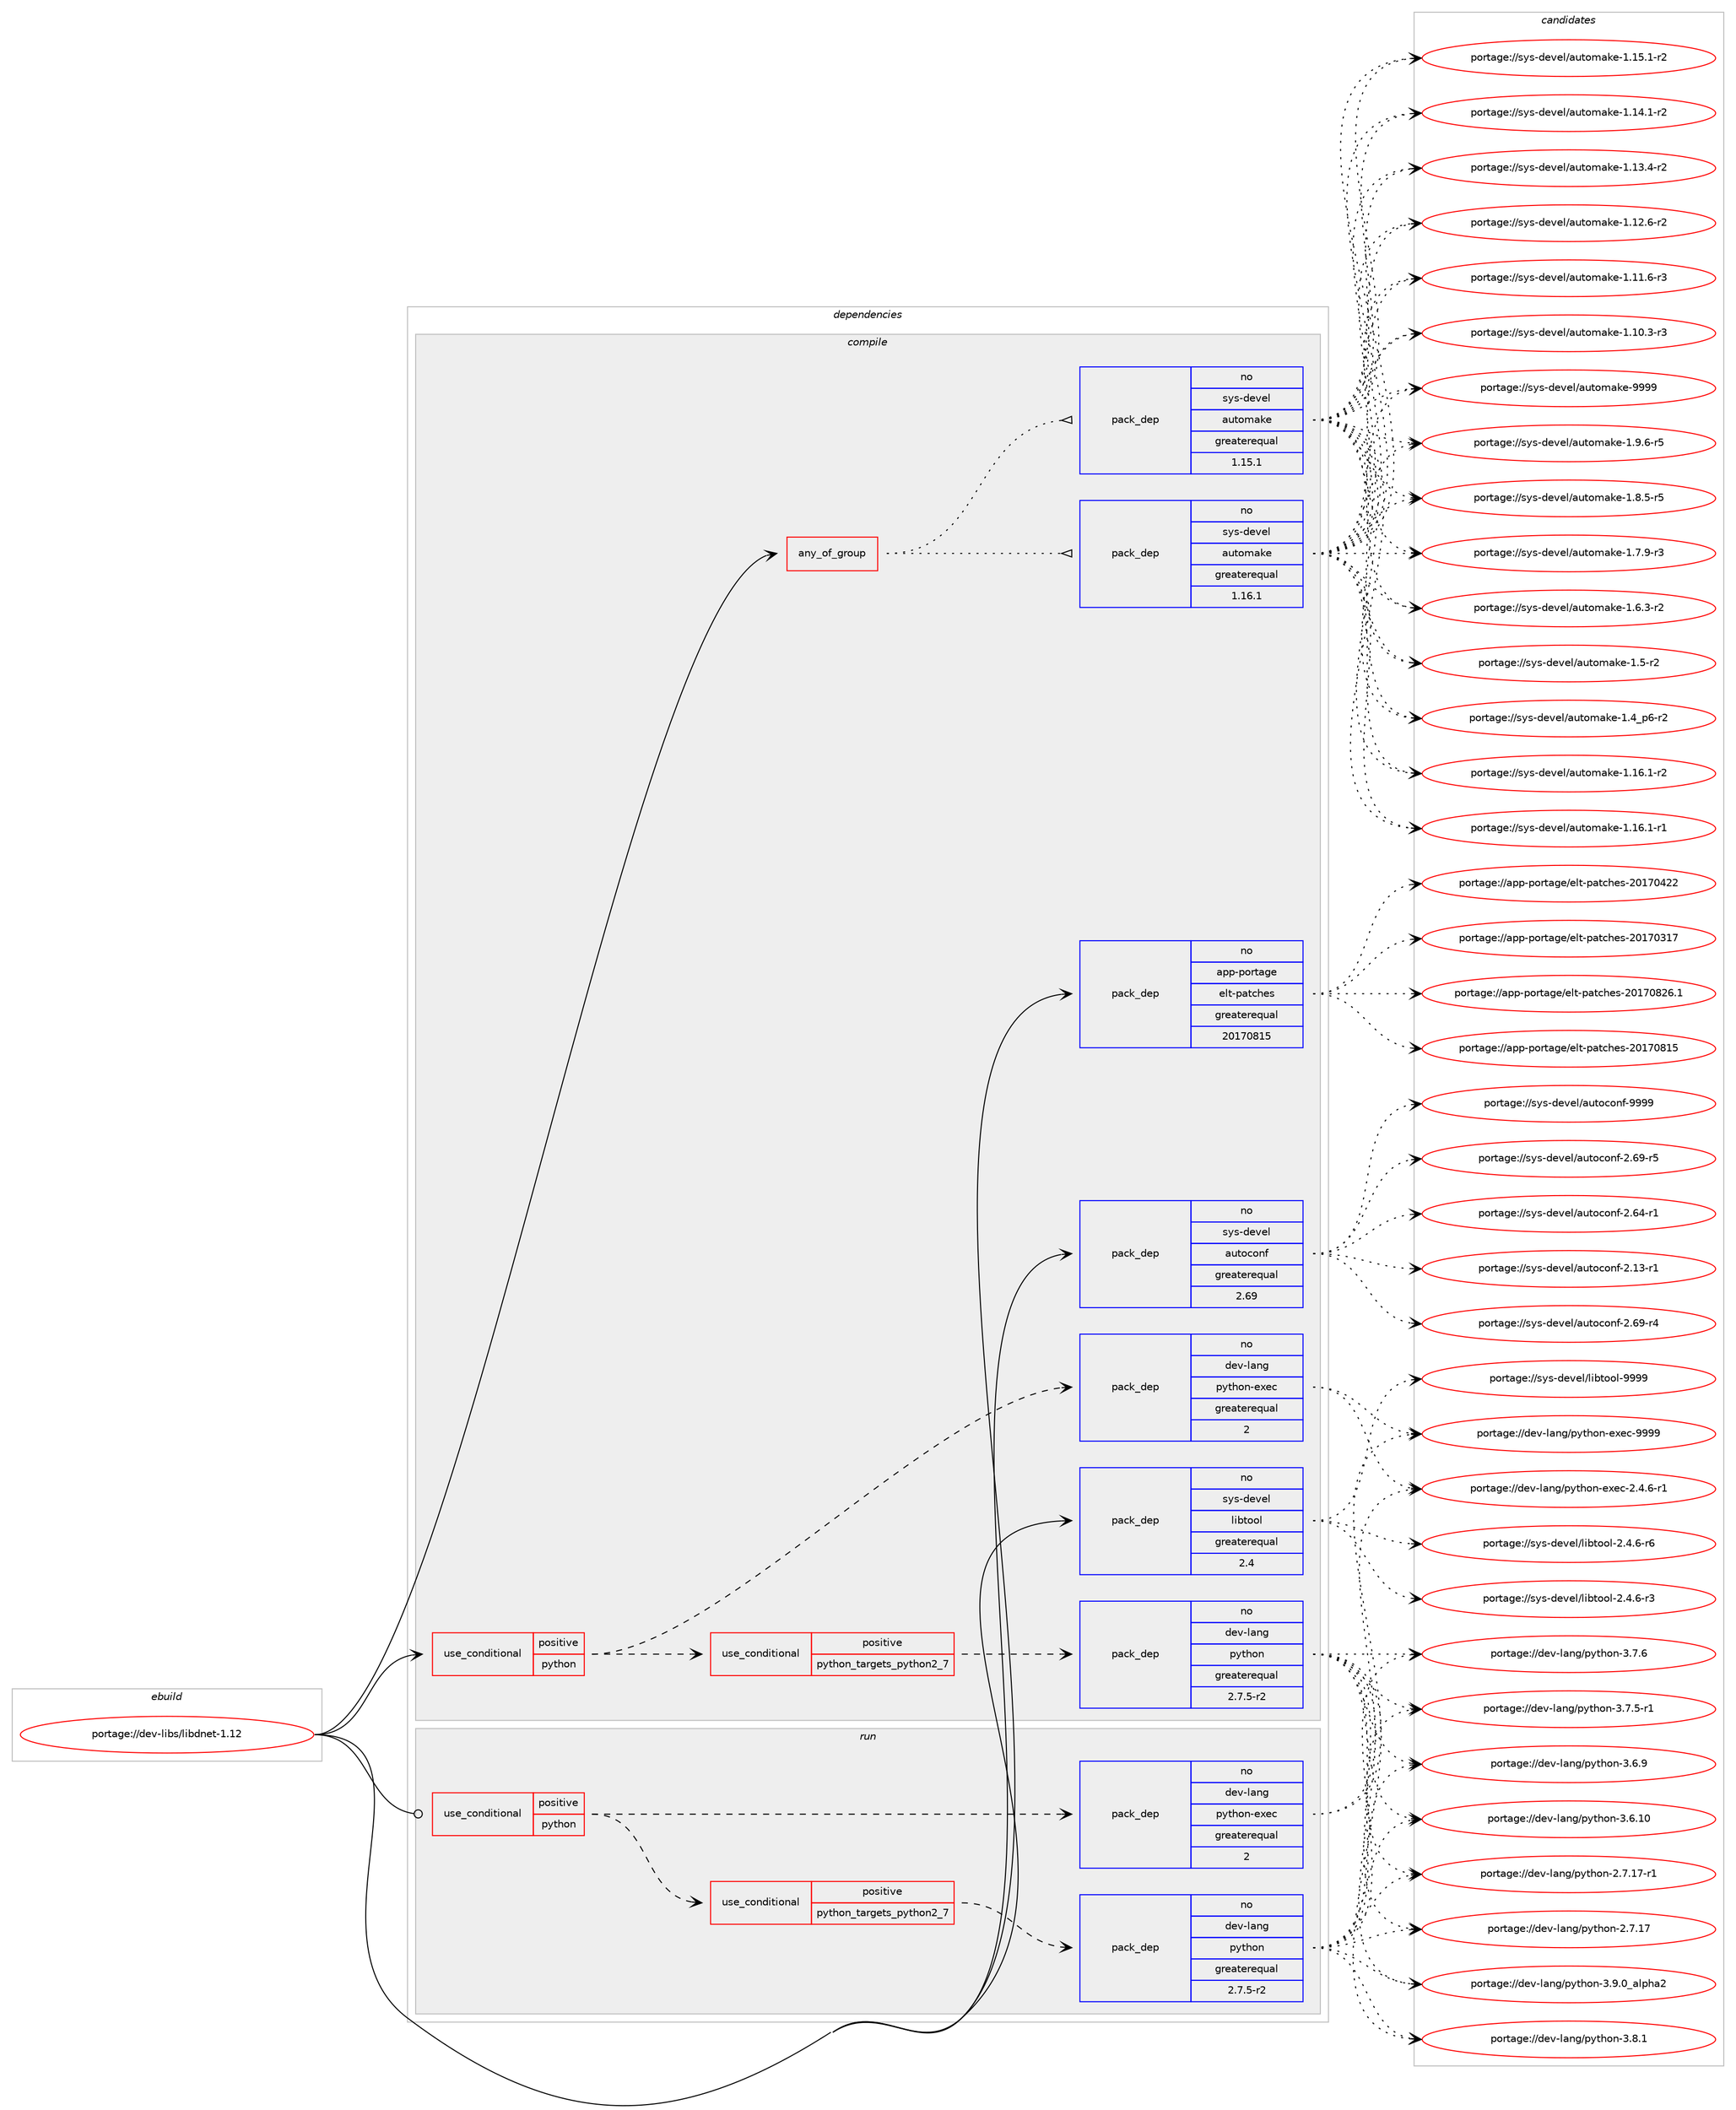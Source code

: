digraph prolog {

# *************
# Graph options
# *************

newrank=true;
concentrate=true;
compound=true;
graph [rankdir=LR,fontname=Helvetica,fontsize=10,ranksep=1.5];#, ranksep=2.5, nodesep=0.2];
edge  [arrowhead=vee];
node  [fontname=Helvetica,fontsize=10];

# **********
# The ebuild
# **********

subgraph cluster_leftcol {
color=gray;
label=<<i>ebuild</i>>;
id [label="portage://dev-libs/libdnet-1.12", color=red, width=4, href="../dev-libs/libdnet-1.12.svg"];
}

# ****************
# The dependencies
# ****************

subgraph cluster_midcol {
color=gray;
label=<<i>dependencies</i>>;
subgraph cluster_compile {
fillcolor="#eeeeee";
style=filled;
label=<<i>compile</i>>;
subgraph any5049 {
dependency512918 [label=<<TABLE BORDER="0" CELLBORDER="1" CELLSPACING="0" CELLPADDING="4"><TR><TD CELLPADDING="10">any_of_group</TD></TR></TABLE>>, shape=none, color=red];subgraph pack382194 {
dependency512919 [label=<<TABLE BORDER="0" CELLBORDER="1" CELLSPACING="0" CELLPADDING="4" WIDTH="220"><TR><TD ROWSPAN="6" CELLPADDING="30">pack_dep</TD></TR><TR><TD WIDTH="110">no</TD></TR><TR><TD>sys-devel</TD></TR><TR><TD>automake</TD></TR><TR><TD>greaterequal</TD></TR><TR><TD>1.16.1</TD></TR></TABLE>>, shape=none, color=blue];
}
dependency512918:e -> dependency512919:w [weight=20,style="dotted",arrowhead="oinv"];
subgraph pack382195 {
dependency512920 [label=<<TABLE BORDER="0" CELLBORDER="1" CELLSPACING="0" CELLPADDING="4" WIDTH="220"><TR><TD ROWSPAN="6" CELLPADDING="30">pack_dep</TD></TR><TR><TD WIDTH="110">no</TD></TR><TR><TD>sys-devel</TD></TR><TR><TD>automake</TD></TR><TR><TD>greaterequal</TD></TR><TR><TD>1.15.1</TD></TR></TABLE>>, shape=none, color=blue];
}
dependency512918:e -> dependency512920:w [weight=20,style="dotted",arrowhead="oinv"];
}
id:e -> dependency512918:w [weight=20,style="solid",arrowhead="vee"];
subgraph cond125440 {
dependency512921 [label=<<TABLE BORDER="0" CELLBORDER="1" CELLSPACING="0" CELLPADDING="4"><TR><TD ROWSPAN="3" CELLPADDING="10">use_conditional</TD></TR><TR><TD>positive</TD></TR><TR><TD>python</TD></TR></TABLE>>, shape=none, color=red];
subgraph cond125441 {
dependency512922 [label=<<TABLE BORDER="0" CELLBORDER="1" CELLSPACING="0" CELLPADDING="4"><TR><TD ROWSPAN="3" CELLPADDING="10">use_conditional</TD></TR><TR><TD>positive</TD></TR><TR><TD>python_targets_python2_7</TD></TR></TABLE>>, shape=none, color=red];
subgraph pack382196 {
dependency512923 [label=<<TABLE BORDER="0" CELLBORDER="1" CELLSPACING="0" CELLPADDING="4" WIDTH="220"><TR><TD ROWSPAN="6" CELLPADDING="30">pack_dep</TD></TR><TR><TD WIDTH="110">no</TD></TR><TR><TD>dev-lang</TD></TR><TR><TD>python</TD></TR><TR><TD>greaterequal</TD></TR><TR><TD>2.7.5-r2</TD></TR></TABLE>>, shape=none, color=blue];
}
dependency512922:e -> dependency512923:w [weight=20,style="dashed",arrowhead="vee"];
}
dependency512921:e -> dependency512922:w [weight=20,style="dashed",arrowhead="vee"];
subgraph pack382197 {
dependency512924 [label=<<TABLE BORDER="0" CELLBORDER="1" CELLSPACING="0" CELLPADDING="4" WIDTH="220"><TR><TD ROWSPAN="6" CELLPADDING="30">pack_dep</TD></TR><TR><TD WIDTH="110">no</TD></TR><TR><TD>dev-lang</TD></TR><TR><TD>python-exec</TD></TR><TR><TD>greaterequal</TD></TR><TR><TD>2</TD></TR></TABLE>>, shape=none, color=blue];
}
dependency512921:e -> dependency512924:w [weight=20,style="dashed",arrowhead="vee"];
}
id:e -> dependency512921:w [weight=20,style="solid",arrowhead="vee"];
subgraph pack382198 {
dependency512925 [label=<<TABLE BORDER="0" CELLBORDER="1" CELLSPACING="0" CELLPADDING="4" WIDTH="220"><TR><TD ROWSPAN="6" CELLPADDING="30">pack_dep</TD></TR><TR><TD WIDTH="110">no</TD></TR><TR><TD>app-portage</TD></TR><TR><TD>elt-patches</TD></TR><TR><TD>greaterequal</TD></TR><TR><TD>20170815</TD></TR></TABLE>>, shape=none, color=blue];
}
id:e -> dependency512925:w [weight=20,style="solid",arrowhead="vee"];
subgraph pack382199 {
dependency512926 [label=<<TABLE BORDER="0" CELLBORDER="1" CELLSPACING="0" CELLPADDING="4" WIDTH="220"><TR><TD ROWSPAN="6" CELLPADDING="30">pack_dep</TD></TR><TR><TD WIDTH="110">no</TD></TR><TR><TD>sys-devel</TD></TR><TR><TD>autoconf</TD></TR><TR><TD>greaterequal</TD></TR><TR><TD>2.69</TD></TR></TABLE>>, shape=none, color=blue];
}
id:e -> dependency512926:w [weight=20,style="solid",arrowhead="vee"];
subgraph pack382200 {
dependency512927 [label=<<TABLE BORDER="0" CELLBORDER="1" CELLSPACING="0" CELLPADDING="4" WIDTH="220"><TR><TD ROWSPAN="6" CELLPADDING="30">pack_dep</TD></TR><TR><TD WIDTH="110">no</TD></TR><TR><TD>sys-devel</TD></TR><TR><TD>libtool</TD></TR><TR><TD>greaterequal</TD></TR><TR><TD>2.4</TD></TR></TABLE>>, shape=none, color=blue];
}
id:e -> dependency512927:w [weight=20,style="solid",arrowhead="vee"];
}
subgraph cluster_compileandrun {
fillcolor="#eeeeee";
style=filled;
label=<<i>compile and run</i>>;
}
subgraph cluster_run {
fillcolor="#eeeeee";
style=filled;
label=<<i>run</i>>;
subgraph cond125442 {
dependency512928 [label=<<TABLE BORDER="0" CELLBORDER="1" CELLSPACING="0" CELLPADDING="4"><TR><TD ROWSPAN="3" CELLPADDING="10">use_conditional</TD></TR><TR><TD>positive</TD></TR><TR><TD>python</TD></TR></TABLE>>, shape=none, color=red];
subgraph cond125443 {
dependency512929 [label=<<TABLE BORDER="0" CELLBORDER="1" CELLSPACING="0" CELLPADDING="4"><TR><TD ROWSPAN="3" CELLPADDING="10">use_conditional</TD></TR><TR><TD>positive</TD></TR><TR><TD>python_targets_python2_7</TD></TR></TABLE>>, shape=none, color=red];
subgraph pack382201 {
dependency512930 [label=<<TABLE BORDER="0" CELLBORDER="1" CELLSPACING="0" CELLPADDING="4" WIDTH="220"><TR><TD ROWSPAN="6" CELLPADDING="30">pack_dep</TD></TR><TR><TD WIDTH="110">no</TD></TR><TR><TD>dev-lang</TD></TR><TR><TD>python</TD></TR><TR><TD>greaterequal</TD></TR><TR><TD>2.7.5-r2</TD></TR></TABLE>>, shape=none, color=blue];
}
dependency512929:e -> dependency512930:w [weight=20,style="dashed",arrowhead="vee"];
}
dependency512928:e -> dependency512929:w [weight=20,style="dashed",arrowhead="vee"];
subgraph pack382202 {
dependency512931 [label=<<TABLE BORDER="0" CELLBORDER="1" CELLSPACING="0" CELLPADDING="4" WIDTH="220"><TR><TD ROWSPAN="6" CELLPADDING="30">pack_dep</TD></TR><TR><TD WIDTH="110">no</TD></TR><TR><TD>dev-lang</TD></TR><TR><TD>python-exec</TD></TR><TR><TD>greaterequal</TD></TR><TR><TD>2</TD></TR></TABLE>>, shape=none, color=blue];
}
dependency512928:e -> dependency512931:w [weight=20,style="dashed",arrowhead="vee"];
}
id:e -> dependency512928:w [weight=20,style="solid",arrowhead="odot"];
}
}

# **************
# The candidates
# **************

subgraph cluster_choices {
rank=same;
color=gray;
label=<<i>candidates</i>>;

subgraph choice382194 {
color=black;
nodesep=1;
choice115121115451001011181011084797117116111109971071014557575757 [label="portage://sys-devel/automake-9999", color=red, width=4,href="../sys-devel/automake-9999.svg"];
choice115121115451001011181011084797117116111109971071014549465746544511453 [label="portage://sys-devel/automake-1.9.6-r5", color=red, width=4,href="../sys-devel/automake-1.9.6-r5.svg"];
choice115121115451001011181011084797117116111109971071014549465646534511453 [label="portage://sys-devel/automake-1.8.5-r5", color=red, width=4,href="../sys-devel/automake-1.8.5-r5.svg"];
choice115121115451001011181011084797117116111109971071014549465546574511451 [label="portage://sys-devel/automake-1.7.9-r3", color=red, width=4,href="../sys-devel/automake-1.7.9-r3.svg"];
choice115121115451001011181011084797117116111109971071014549465446514511450 [label="portage://sys-devel/automake-1.6.3-r2", color=red, width=4,href="../sys-devel/automake-1.6.3-r2.svg"];
choice11512111545100101118101108479711711611110997107101454946534511450 [label="portage://sys-devel/automake-1.5-r2", color=red, width=4,href="../sys-devel/automake-1.5-r2.svg"];
choice115121115451001011181011084797117116111109971071014549465295112544511450 [label="portage://sys-devel/automake-1.4_p6-r2", color=red, width=4,href="../sys-devel/automake-1.4_p6-r2.svg"];
choice11512111545100101118101108479711711611110997107101454946495446494511450 [label="portage://sys-devel/automake-1.16.1-r2", color=red, width=4,href="../sys-devel/automake-1.16.1-r2.svg"];
choice11512111545100101118101108479711711611110997107101454946495446494511449 [label="portage://sys-devel/automake-1.16.1-r1", color=red, width=4,href="../sys-devel/automake-1.16.1-r1.svg"];
choice11512111545100101118101108479711711611110997107101454946495346494511450 [label="portage://sys-devel/automake-1.15.1-r2", color=red, width=4,href="../sys-devel/automake-1.15.1-r2.svg"];
choice11512111545100101118101108479711711611110997107101454946495246494511450 [label="portage://sys-devel/automake-1.14.1-r2", color=red, width=4,href="../sys-devel/automake-1.14.1-r2.svg"];
choice11512111545100101118101108479711711611110997107101454946495146524511450 [label="portage://sys-devel/automake-1.13.4-r2", color=red, width=4,href="../sys-devel/automake-1.13.4-r2.svg"];
choice11512111545100101118101108479711711611110997107101454946495046544511450 [label="portage://sys-devel/automake-1.12.6-r2", color=red, width=4,href="../sys-devel/automake-1.12.6-r2.svg"];
choice11512111545100101118101108479711711611110997107101454946494946544511451 [label="portage://sys-devel/automake-1.11.6-r3", color=red, width=4,href="../sys-devel/automake-1.11.6-r3.svg"];
choice11512111545100101118101108479711711611110997107101454946494846514511451 [label="portage://sys-devel/automake-1.10.3-r3", color=red, width=4,href="../sys-devel/automake-1.10.3-r3.svg"];
dependency512919:e -> choice115121115451001011181011084797117116111109971071014557575757:w [style=dotted,weight="100"];
dependency512919:e -> choice115121115451001011181011084797117116111109971071014549465746544511453:w [style=dotted,weight="100"];
dependency512919:e -> choice115121115451001011181011084797117116111109971071014549465646534511453:w [style=dotted,weight="100"];
dependency512919:e -> choice115121115451001011181011084797117116111109971071014549465546574511451:w [style=dotted,weight="100"];
dependency512919:e -> choice115121115451001011181011084797117116111109971071014549465446514511450:w [style=dotted,weight="100"];
dependency512919:e -> choice11512111545100101118101108479711711611110997107101454946534511450:w [style=dotted,weight="100"];
dependency512919:e -> choice115121115451001011181011084797117116111109971071014549465295112544511450:w [style=dotted,weight="100"];
dependency512919:e -> choice11512111545100101118101108479711711611110997107101454946495446494511450:w [style=dotted,weight="100"];
dependency512919:e -> choice11512111545100101118101108479711711611110997107101454946495446494511449:w [style=dotted,weight="100"];
dependency512919:e -> choice11512111545100101118101108479711711611110997107101454946495346494511450:w [style=dotted,weight="100"];
dependency512919:e -> choice11512111545100101118101108479711711611110997107101454946495246494511450:w [style=dotted,weight="100"];
dependency512919:e -> choice11512111545100101118101108479711711611110997107101454946495146524511450:w [style=dotted,weight="100"];
dependency512919:e -> choice11512111545100101118101108479711711611110997107101454946495046544511450:w [style=dotted,weight="100"];
dependency512919:e -> choice11512111545100101118101108479711711611110997107101454946494946544511451:w [style=dotted,weight="100"];
dependency512919:e -> choice11512111545100101118101108479711711611110997107101454946494846514511451:w [style=dotted,weight="100"];
}
subgraph choice382195 {
color=black;
nodesep=1;
choice115121115451001011181011084797117116111109971071014557575757 [label="portage://sys-devel/automake-9999", color=red, width=4,href="../sys-devel/automake-9999.svg"];
choice115121115451001011181011084797117116111109971071014549465746544511453 [label="portage://sys-devel/automake-1.9.6-r5", color=red, width=4,href="../sys-devel/automake-1.9.6-r5.svg"];
choice115121115451001011181011084797117116111109971071014549465646534511453 [label="portage://sys-devel/automake-1.8.5-r5", color=red, width=4,href="../sys-devel/automake-1.8.5-r5.svg"];
choice115121115451001011181011084797117116111109971071014549465546574511451 [label="portage://sys-devel/automake-1.7.9-r3", color=red, width=4,href="../sys-devel/automake-1.7.9-r3.svg"];
choice115121115451001011181011084797117116111109971071014549465446514511450 [label="portage://sys-devel/automake-1.6.3-r2", color=red, width=4,href="../sys-devel/automake-1.6.3-r2.svg"];
choice11512111545100101118101108479711711611110997107101454946534511450 [label="portage://sys-devel/automake-1.5-r2", color=red, width=4,href="../sys-devel/automake-1.5-r2.svg"];
choice115121115451001011181011084797117116111109971071014549465295112544511450 [label="portage://sys-devel/automake-1.4_p6-r2", color=red, width=4,href="../sys-devel/automake-1.4_p6-r2.svg"];
choice11512111545100101118101108479711711611110997107101454946495446494511450 [label="portage://sys-devel/automake-1.16.1-r2", color=red, width=4,href="../sys-devel/automake-1.16.1-r2.svg"];
choice11512111545100101118101108479711711611110997107101454946495446494511449 [label="portage://sys-devel/automake-1.16.1-r1", color=red, width=4,href="../sys-devel/automake-1.16.1-r1.svg"];
choice11512111545100101118101108479711711611110997107101454946495346494511450 [label="portage://sys-devel/automake-1.15.1-r2", color=red, width=4,href="../sys-devel/automake-1.15.1-r2.svg"];
choice11512111545100101118101108479711711611110997107101454946495246494511450 [label="portage://sys-devel/automake-1.14.1-r2", color=red, width=4,href="../sys-devel/automake-1.14.1-r2.svg"];
choice11512111545100101118101108479711711611110997107101454946495146524511450 [label="portage://sys-devel/automake-1.13.4-r2", color=red, width=4,href="../sys-devel/automake-1.13.4-r2.svg"];
choice11512111545100101118101108479711711611110997107101454946495046544511450 [label="portage://sys-devel/automake-1.12.6-r2", color=red, width=4,href="../sys-devel/automake-1.12.6-r2.svg"];
choice11512111545100101118101108479711711611110997107101454946494946544511451 [label="portage://sys-devel/automake-1.11.6-r3", color=red, width=4,href="../sys-devel/automake-1.11.6-r3.svg"];
choice11512111545100101118101108479711711611110997107101454946494846514511451 [label="portage://sys-devel/automake-1.10.3-r3", color=red, width=4,href="../sys-devel/automake-1.10.3-r3.svg"];
dependency512920:e -> choice115121115451001011181011084797117116111109971071014557575757:w [style=dotted,weight="100"];
dependency512920:e -> choice115121115451001011181011084797117116111109971071014549465746544511453:w [style=dotted,weight="100"];
dependency512920:e -> choice115121115451001011181011084797117116111109971071014549465646534511453:w [style=dotted,weight="100"];
dependency512920:e -> choice115121115451001011181011084797117116111109971071014549465546574511451:w [style=dotted,weight="100"];
dependency512920:e -> choice115121115451001011181011084797117116111109971071014549465446514511450:w [style=dotted,weight="100"];
dependency512920:e -> choice11512111545100101118101108479711711611110997107101454946534511450:w [style=dotted,weight="100"];
dependency512920:e -> choice115121115451001011181011084797117116111109971071014549465295112544511450:w [style=dotted,weight="100"];
dependency512920:e -> choice11512111545100101118101108479711711611110997107101454946495446494511450:w [style=dotted,weight="100"];
dependency512920:e -> choice11512111545100101118101108479711711611110997107101454946495446494511449:w [style=dotted,weight="100"];
dependency512920:e -> choice11512111545100101118101108479711711611110997107101454946495346494511450:w [style=dotted,weight="100"];
dependency512920:e -> choice11512111545100101118101108479711711611110997107101454946495246494511450:w [style=dotted,weight="100"];
dependency512920:e -> choice11512111545100101118101108479711711611110997107101454946495146524511450:w [style=dotted,weight="100"];
dependency512920:e -> choice11512111545100101118101108479711711611110997107101454946495046544511450:w [style=dotted,weight="100"];
dependency512920:e -> choice11512111545100101118101108479711711611110997107101454946494946544511451:w [style=dotted,weight="100"];
dependency512920:e -> choice11512111545100101118101108479711711611110997107101454946494846514511451:w [style=dotted,weight="100"];
}
subgraph choice382196 {
color=black;
nodesep=1;
choice10010111845108971101034711212111610411111045514657464895971081121049750 [label="portage://dev-lang/python-3.9.0_alpha2", color=red, width=4,href="../dev-lang/python-3.9.0_alpha2.svg"];
choice100101118451089711010347112121116104111110455146564649 [label="portage://dev-lang/python-3.8.1", color=red, width=4,href="../dev-lang/python-3.8.1.svg"];
choice100101118451089711010347112121116104111110455146554654 [label="portage://dev-lang/python-3.7.6", color=red, width=4,href="../dev-lang/python-3.7.6.svg"];
choice1001011184510897110103471121211161041111104551465546534511449 [label="portage://dev-lang/python-3.7.5-r1", color=red, width=4,href="../dev-lang/python-3.7.5-r1.svg"];
choice100101118451089711010347112121116104111110455146544657 [label="portage://dev-lang/python-3.6.9", color=red, width=4,href="../dev-lang/python-3.6.9.svg"];
choice10010111845108971101034711212111610411111045514654464948 [label="portage://dev-lang/python-3.6.10", color=red, width=4,href="../dev-lang/python-3.6.10.svg"];
choice100101118451089711010347112121116104111110455046554649554511449 [label="portage://dev-lang/python-2.7.17-r1", color=red, width=4,href="../dev-lang/python-2.7.17-r1.svg"];
choice10010111845108971101034711212111610411111045504655464955 [label="portage://dev-lang/python-2.7.17", color=red, width=4,href="../dev-lang/python-2.7.17.svg"];
dependency512923:e -> choice10010111845108971101034711212111610411111045514657464895971081121049750:w [style=dotted,weight="100"];
dependency512923:e -> choice100101118451089711010347112121116104111110455146564649:w [style=dotted,weight="100"];
dependency512923:e -> choice100101118451089711010347112121116104111110455146554654:w [style=dotted,weight="100"];
dependency512923:e -> choice1001011184510897110103471121211161041111104551465546534511449:w [style=dotted,weight="100"];
dependency512923:e -> choice100101118451089711010347112121116104111110455146544657:w [style=dotted,weight="100"];
dependency512923:e -> choice10010111845108971101034711212111610411111045514654464948:w [style=dotted,weight="100"];
dependency512923:e -> choice100101118451089711010347112121116104111110455046554649554511449:w [style=dotted,weight="100"];
dependency512923:e -> choice10010111845108971101034711212111610411111045504655464955:w [style=dotted,weight="100"];
}
subgraph choice382197 {
color=black;
nodesep=1;
choice10010111845108971101034711212111610411111045101120101994557575757 [label="portage://dev-lang/python-exec-9999", color=red, width=4,href="../dev-lang/python-exec-9999.svg"];
choice10010111845108971101034711212111610411111045101120101994550465246544511449 [label="portage://dev-lang/python-exec-2.4.6-r1", color=red, width=4,href="../dev-lang/python-exec-2.4.6-r1.svg"];
dependency512924:e -> choice10010111845108971101034711212111610411111045101120101994557575757:w [style=dotted,weight="100"];
dependency512924:e -> choice10010111845108971101034711212111610411111045101120101994550465246544511449:w [style=dotted,weight="100"];
}
subgraph choice382198 {
color=black;
nodesep=1;
choice971121124511211111411697103101471011081164511297116991041011154550484955485650544649 [label="portage://app-portage/elt-patches-20170826.1", color=red, width=4,href="../app-portage/elt-patches-20170826.1.svg"];
choice97112112451121111141169710310147101108116451129711699104101115455048495548564953 [label="portage://app-portage/elt-patches-20170815", color=red, width=4,href="../app-portage/elt-patches-20170815.svg"];
choice97112112451121111141169710310147101108116451129711699104101115455048495548525050 [label="portage://app-portage/elt-patches-20170422", color=red, width=4,href="../app-portage/elt-patches-20170422.svg"];
choice97112112451121111141169710310147101108116451129711699104101115455048495548514955 [label="portage://app-portage/elt-patches-20170317", color=red, width=4,href="../app-portage/elt-patches-20170317.svg"];
dependency512925:e -> choice971121124511211111411697103101471011081164511297116991041011154550484955485650544649:w [style=dotted,weight="100"];
dependency512925:e -> choice97112112451121111141169710310147101108116451129711699104101115455048495548564953:w [style=dotted,weight="100"];
dependency512925:e -> choice97112112451121111141169710310147101108116451129711699104101115455048495548525050:w [style=dotted,weight="100"];
dependency512925:e -> choice97112112451121111141169710310147101108116451129711699104101115455048495548514955:w [style=dotted,weight="100"];
}
subgraph choice382199 {
color=black;
nodesep=1;
choice115121115451001011181011084797117116111991111101024557575757 [label="portage://sys-devel/autoconf-9999", color=red, width=4,href="../sys-devel/autoconf-9999.svg"];
choice1151211154510010111810110847971171161119911111010245504654574511453 [label="portage://sys-devel/autoconf-2.69-r5", color=red, width=4,href="../sys-devel/autoconf-2.69-r5.svg"];
choice1151211154510010111810110847971171161119911111010245504654574511452 [label="portage://sys-devel/autoconf-2.69-r4", color=red, width=4,href="../sys-devel/autoconf-2.69-r4.svg"];
choice1151211154510010111810110847971171161119911111010245504654524511449 [label="portage://sys-devel/autoconf-2.64-r1", color=red, width=4,href="../sys-devel/autoconf-2.64-r1.svg"];
choice1151211154510010111810110847971171161119911111010245504649514511449 [label="portage://sys-devel/autoconf-2.13-r1", color=red, width=4,href="../sys-devel/autoconf-2.13-r1.svg"];
dependency512926:e -> choice115121115451001011181011084797117116111991111101024557575757:w [style=dotted,weight="100"];
dependency512926:e -> choice1151211154510010111810110847971171161119911111010245504654574511453:w [style=dotted,weight="100"];
dependency512926:e -> choice1151211154510010111810110847971171161119911111010245504654574511452:w [style=dotted,weight="100"];
dependency512926:e -> choice1151211154510010111810110847971171161119911111010245504654524511449:w [style=dotted,weight="100"];
dependency512926:e -> choice1151211154510010111810110847971171161119911111010245504649514511449:w [style=dotted,weight="100"];
}
subgraph choice382200 {
color=black;
nodesep=1;
choice1151211154510010111810110847108105981161111111084557575757 [label="portage://sys-devel/libtool-9999", color=red, width=4,href="../sys-devel/libtool-9999.svg"];
choice1151211154510010111810110847108105981161111111084550465246544511454 [label="portage://sys-devel/libtool-2.4.6-r6", color=red, width=4,href="../sys-devel/libtool-2.4.6-r6.svg"];
choice1151211154510010111810110847108105981161111111084550465246544511451 [label="portage://sys-devel/libtool-2.4.6-r3", color=red, width=4,href="../sys-devel/libtool-2.4.6-r3.svg"];
dependency512927:e -> choice1151211154510010111810110847108105981161111111084557575757:w [style=dotted,weight="100"];
dependency512927:e -> choice1151211154510010111810110847108105981161111111084550465246544511454:w [style=dotted,weight="100"];
dependency512927:e -> choice1151211154510010111810110847108105981161111111084550465246544511451:w [style=dotted,weight="100"];
}
subgraph choice382201 {
color=black;
nodesep=1;
choice10010111845108971101034711212111610411111045514657464895971081121049750 [label="portage://dev-lang/python-3.9.0_alpha2", color=red, width=4,href="../dev-lang/python-3.9.0_alpha2.svg"];
choice100101118451089711010347112121116104111110455146564649 [label="portage://dev-lang/python-3.8.1", color=red, width=4,href="../dev-lang/python-3.8.1.svg"];
choice100101118451089711010347112121116104111110455146554654 [label="portage://dev-lang/python-3.7.6", color=red, width=4,href="../dev-lang/python-3.7.6.svg"];
choice1001011184510897110103471121211161041111104551465546534511449 [label="portage://dev-lang/python-3.7.5-r1", color=red, width=4,href="../dev-lang/python-3.7.5-r1.svg"];
choice100101118451089711010347112121116104111110455146544657 [label="portage://dev-lang/python-3.6.9", color=red, width=4,href="../dev-lang/python-3.6.9.svg"];
choice10010111845108971101034711212111610411111045514654464948 [label="portage://dev-lang/python-3.6.10", color=red, width=4,href="../dev-lang/python-3.6.10.svg"];
choice100101118451089711010347112121116104111110455046554649554511449 [label="portage://dev-lang/python-2.7.17-r1", color=red, width=4,href="../dev-lang/python-2.7.17-r1.svg"];
choice10010111845108971101034711212111610411111045504655464955 [label="portage://dev-lang/python-2.7.17", color=red, width=4,href="../dev-lang/python-2.7.17.svg"];
dependency512930:e -> choice10010111845108971101034711212111610411111045514657464895971081121049750:w [style=dotted,weight="100"];
dependency512930:e -> choice100101118451089711010347112121116104111110455146564649:w [style=dotted,weight="100"];
dependency512930:e -> choice100101118451089711010347112121116104111110455146554654:w [style=dotted,weight="100"];
dependency512930:e -> choice1001011184510897110103471121211161041111104551465546534511449:w [style=dotted,weight="100"];
dependency512930:e -> choice100101118451089711010347112121116104111110455146544657:w [style=dotted,weight="100"];
dependency512930:e -> choice10010111845108971101034711212111610411111045514654464948:w [style=dotted,weight="100"];
dependency512930:e -> choice100101118451089711010347112121116104111110455046554649554511449:w [style=dotted,weight="100"];
dependency512930:e -> choice10010111845108971101034711212111610411111045504655464955:w [style=dotted,weight="100"];
}
subgraph choice382202 {
color=black;
nodesep=1;
choice10010111845108971101034711212111610411111045101120101994557575757 [label="portage://dev-lang/python-exec-9999", color=red, width=4,href="../dev-lang/python-exec-9999.svg"];
choice10010111845108971101034711212111610411111045101120101994550465246544511449 [label="portage://dev-lang/python-exec-2.4.6-r1", color=red, width=4,href="../dev-lang/python-exec-2.4.6-r1.svg"];
dependency512931:e -> choice10010111845108971101034711212111610411111045101120101994557575757:w [style=dotted,weight="100"];
dependency512931:e -> choice10010111845108971101034711212111610411111045101120101994550465246544511449:w [style=dotted,weight="100"];
}
}

}
